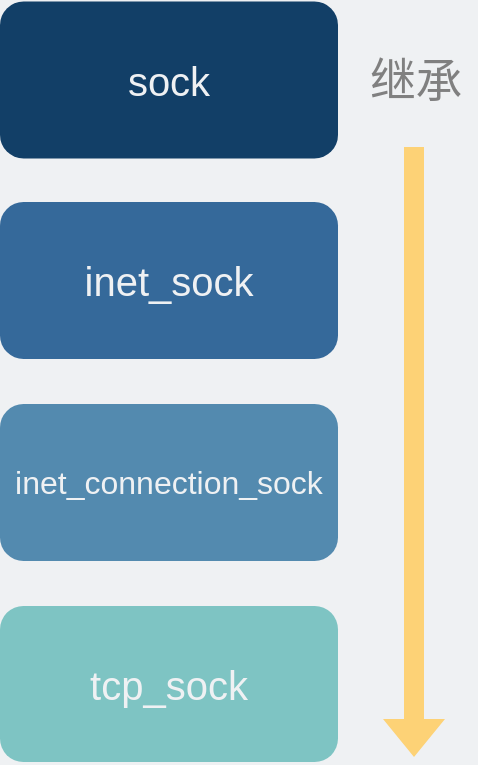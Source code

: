<mxfile version="20.6.0" type="github">
  <diagram id="3228e29e-7158-1315-38df-8450db1d8a1d" name="Page-1">
    <mxGraphModel dx="642" dy="482" grid="0" gridSize="10" guides="1" tooltips="1" connect="1" arrows="1" fold="1" page="1" pageScale="1" pageWidth="600" pageHeight="430" background="#EFF1F3" math="0" shadow="0">
      <root>
        <mxCell id="0" />
        <mxCell id="1" parent="0" />
        <mxCell id="I8ODeFikB3_Pxrsl2uY8-1" value="&lt;font style=&quot;font-size: 20px;&quot; color=&quot;#eff1f3&quot;&gt;sock&lt;/font&gt;" style="rounded=1;whiteSpace=wrap;html=1;fillColor=#123F67;strokeColor=none;" parent="1" vertex="1">
          <mxGeometry x="217" y="27.75" width="169" height="78.5" as="geometry" />
        </mxCell>
        <mxCell id="Cc0OR5DpWGdqYDi1uymj-2" value="&lt;span style=&quot;color: rgb(239, 241, 243); font-size: 20px;&quot;&gt;tcp_sock&lt;/span&gt;" style="rounded=1;whiteSpace=wrap;html=1;fillColor=#7EC4C3;strokeColor=none;" parent="1" vertex="1">
          <mxGeometry x="217" y="330" width="169" height="78" as="geometry" />
        </mxCell>
        <mxCell id="Cc0OR5DpWGdqYDi1uymj-4" value="&lt;span style=&quot;color: rgb(239, 241, 243); font-size: 20px;&quot;&gt;inet_sock&lt;/span&gt;" style="rounded=1;whiteSpace=wrap;html=1;fillColor=#35699A;strokeColor=none;" parent="1" vertex="1">
          <mxGeometry x="217" y="128" width="169" height="78.5" as="geometry" />
        </mxCell>
        <mxCell id="Cc0OR5DpWGdqYDi1uymj-5" value="&lt;span style=&quot;color: rgb(239, 241, 243);&quot;&gt;&lt;font style=&quot;font-size: 16px;&quot;&gt;inet_connection_sock&lt;/font&gt;&lt;/span&gt;" style="rounded=1;whiteSpace=wrap;html=1;fillColor=#538AAF;strokeColor=none;" parent="1" vertex="1">
          <mxGeometry x="217" y="229" width="169" height="78.5" as="geometry" />
        </mxCell>
        <mxCell id="Cc0OR5DpWGdqYDi1uymj-7" value="" style="shape=flexArrow;endArrow=classic;html=1;rounded=0;fontSize=16;fontColor=#EFF1F3;fillColor=#FDD276;strokeColor=none;" parent="1" edge="1">
          <mxGeometry width="50" height="50" relative="1" as="geometry">
            <mxPoint x="424" y="100" as="sourcePoint" />
            <mxPoint x="424" y="406" as="targetPoint" />
          </mxGeometry>
        </mxCell>
        <mxCell id="Cc0OR5DpWGdqYDi1uymj-8" value="&lt;font color=&quot;#808080&quot; style=&quot;font-size: 23px;&quot;&gt;继承&lt;/font&gt;" style="text;html=1;strokeColor=none;fillColor=none;align=center;verticalAlign=middle;whiteSpace=wrap;rounded=0;fontSize=16;fontColor=#EFF1F3;" parent="1" vertex="1">
          <mxGeometry x="395" y="52" width="60" height="30" as="geometry" />
        </mxCell>
      </root>
    </mxGraphModel>
  </diagram>
</mxfile>

